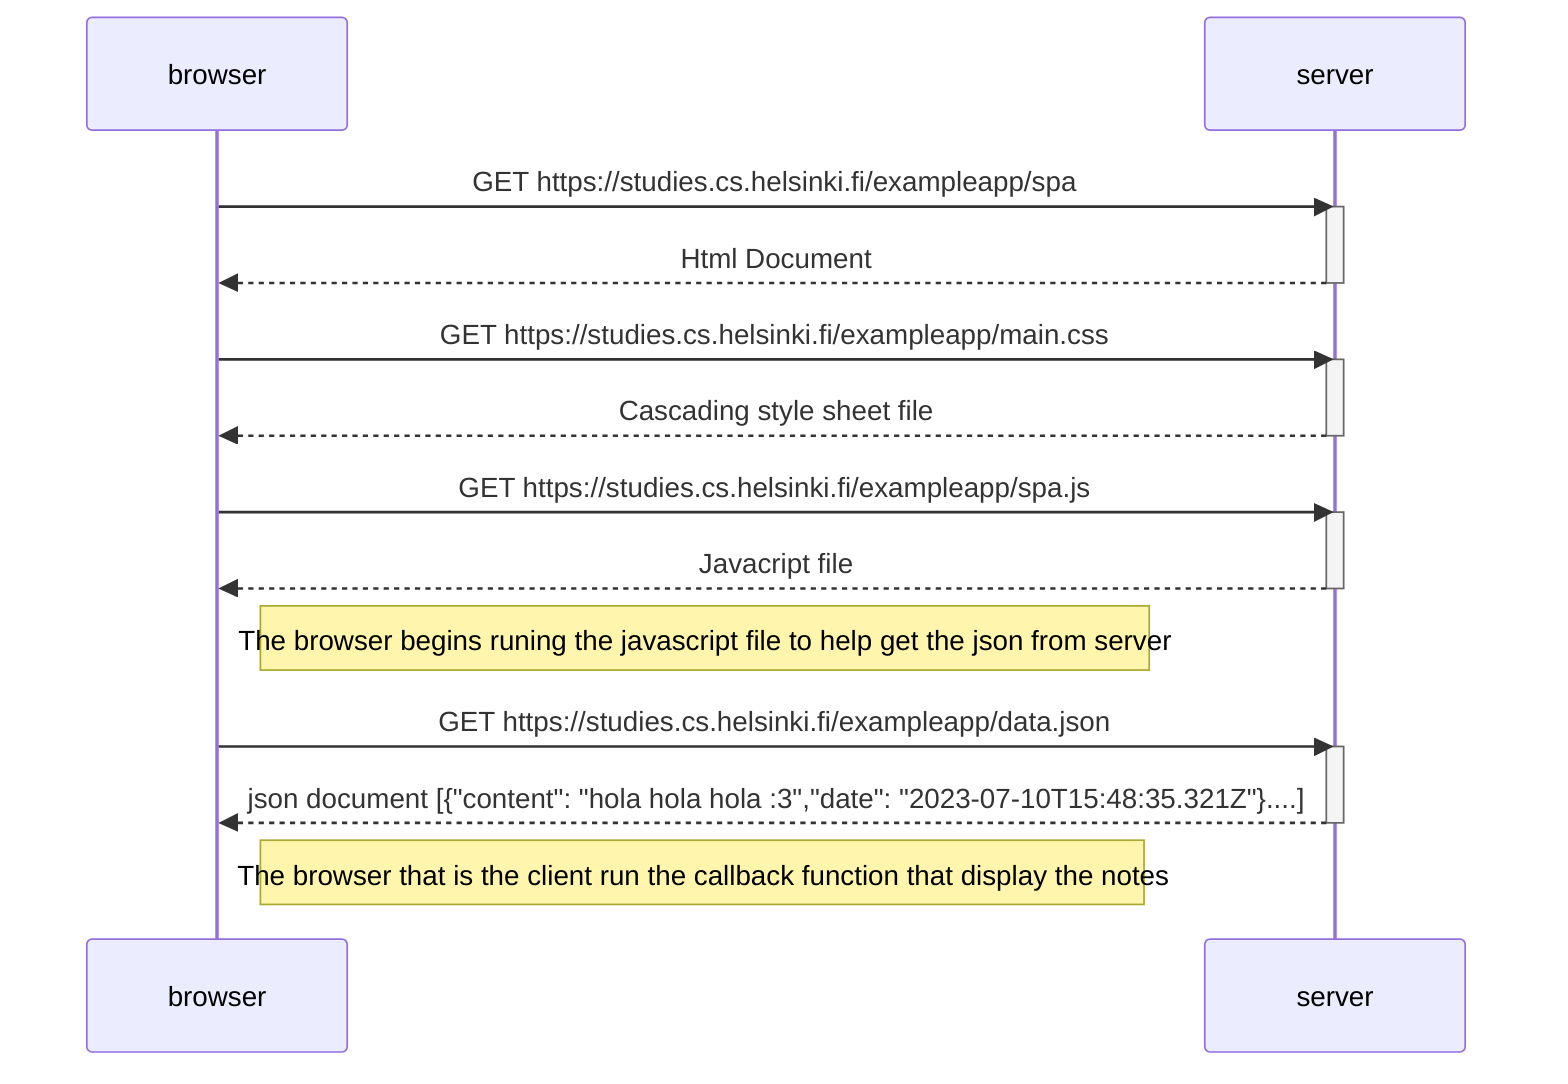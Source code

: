 sequenceDiagram
    participant browser
    participant server

    browser->>server: GET https://studies.cs.helsinki.fi/exampleapp/spa
    activate server
    server-->>browser: Html Document 
    deactivate server

    browser->>server: GET https://studies.cs.helsinki.fi/exampleapp/main.css
    activate server
    server-->>browser: Cascading style sheet file
    deactivate server

    browser->>server: GET https://studies.cs.helsinki.fi/exampleapp/spa.js
    activate server
    server-->>browser: Javacript file 
    deactivate server

    Note right of browser: The browser begins runing the javascript file to help get the json from server

    browser->>server: GET https://studies.cs.helsinki.fi/exampleapp/data.json
    activate server
    server-->>browser: json document [{"content": "hola hola hola :3","date": "2023-07-10T15:48:35.321Z"}....] 
    deactivate server

    Note right of browser: The browser that is the client run the callback function that display the notes